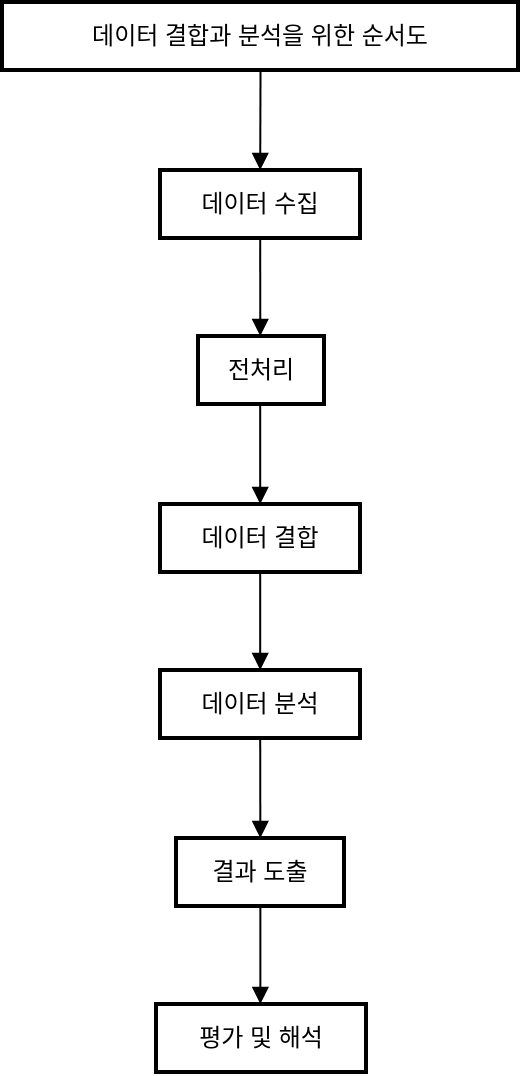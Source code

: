 <mxGraphModel><root><mxCell id="0"/><mxCell id="1" parent="0"/><mxCell id="2" value="데이터 결합과 분석을 위한 순서도" style="whiteSpace=wrap;strokeWidth=2;" vertex="1" parent="1"><mxGeometry width="258" height="34" as="geometry"/></mxCell><mxCell id="3" value="데이터 수집" style="whiteSpace=wrap;strokeWidth=2;" vertex="1" parent="1"><mxGeometry x="79" y="84" width="100" height="34" as="geometry"/></mxCell><mxCell id="4" value="전처리" style="whiteSpace=wrap;strokeWidth=2;" vertex="1" parent="1"><mxGeometry x="98" y="167" width="63" height="34" as="geometry"/></mxCell><mxCell id="5" value="데이터 결합" style="whiteSpace=wrap;strokeWidth=2;" vertex="1" parent="1"><mxGeometry x="79" y="251" width="100" height="34" as="geometry"/></mxCell><mxCell id="6" value="데이터 분석" style="whiteSpace=wrap;strokeWidth=2;" vertex="1" parent="1"><mxGeometry x="79" y="334" width="100" height="34" as="geometry"/></mxCell><mxCell id="7" value="결과 도출" style="whiteSpace=wrap;strokeWidth=2;" vertex="1" parent="1"><mxGeometry x="87" y="418" width="84" height="34" as="geometry"/></mxCell><mxCell id="8" value="평가 및 해석" style="whiteSpace=wrap;strokeWidth=2;" vertex="1" parent="1"><mxGeometry x="77" y="501" width="105" height="34" as="geometry"/></mxCell><mxCell id="9" value="" style="curved=1;startArrow=none;endArrow=block;exitX=0.501;exitY=0.985;entryX=0.501;entryY=-0.015;" edge="1" parent="1" source="2" target="3"><mxGeometry relative="1" as="geometry"><Array as="points"/></mxGeometry></mxCell><mxCell id="10" value="" style="curved=1;startArrow=none;endArrow=block;exitX=0.501;exitY=0.971;entryX=0.494;entryY=0;" edge="1" parent="1" source="3" target="4"><mxGeometry relative="1" as="geometry"><Array as="points"/></mxGeometry></mxCell><mxCell id="11" value="" style="curved=1;startArrow=none;endArrow=block;exitX=0.494;exitY=0.985;entryX=0.501;entryY=-0.015;" edge="1" parent="1" source="4" target="5"><mxGeometry relative="1" as="geometry"><Array as="points"/></mxGeometry></mxCell><mxCell id="12" value="" style="curved=1;startArrow=none;endArrow=block;exitX=0.501;exitY=0.971;entryX=0.501;entryY=0;" edge="1" parent="1" source="5" target="6"><mxGeometry relative="1" as="geometry"><Array as="points"/></mxGeometry></mxCell><mxCell id="13" value="" style="curved=1;startArrow=none;endArrow=block;exitX=0.501;exitY=0.985;entryX=0.502;entryY=-0.015;" edge="1" parent="1" source="6" target="7"><mxGeometry relative="1" as="geometry"><Array as="points"/></mxGeometry></mxCell><mxCell id="14" value="" style="curved=1;startArrow=none;endArrow=block;exitX=0.502;exitY=0.971;entryX=0.497;entryY=0;" edge="1" parent="1" source="7" target="8"><mxGeometry relative="1" as="geometry"><Array as="points"/></mxGeometry></mxCell></root></mxGraphModel>